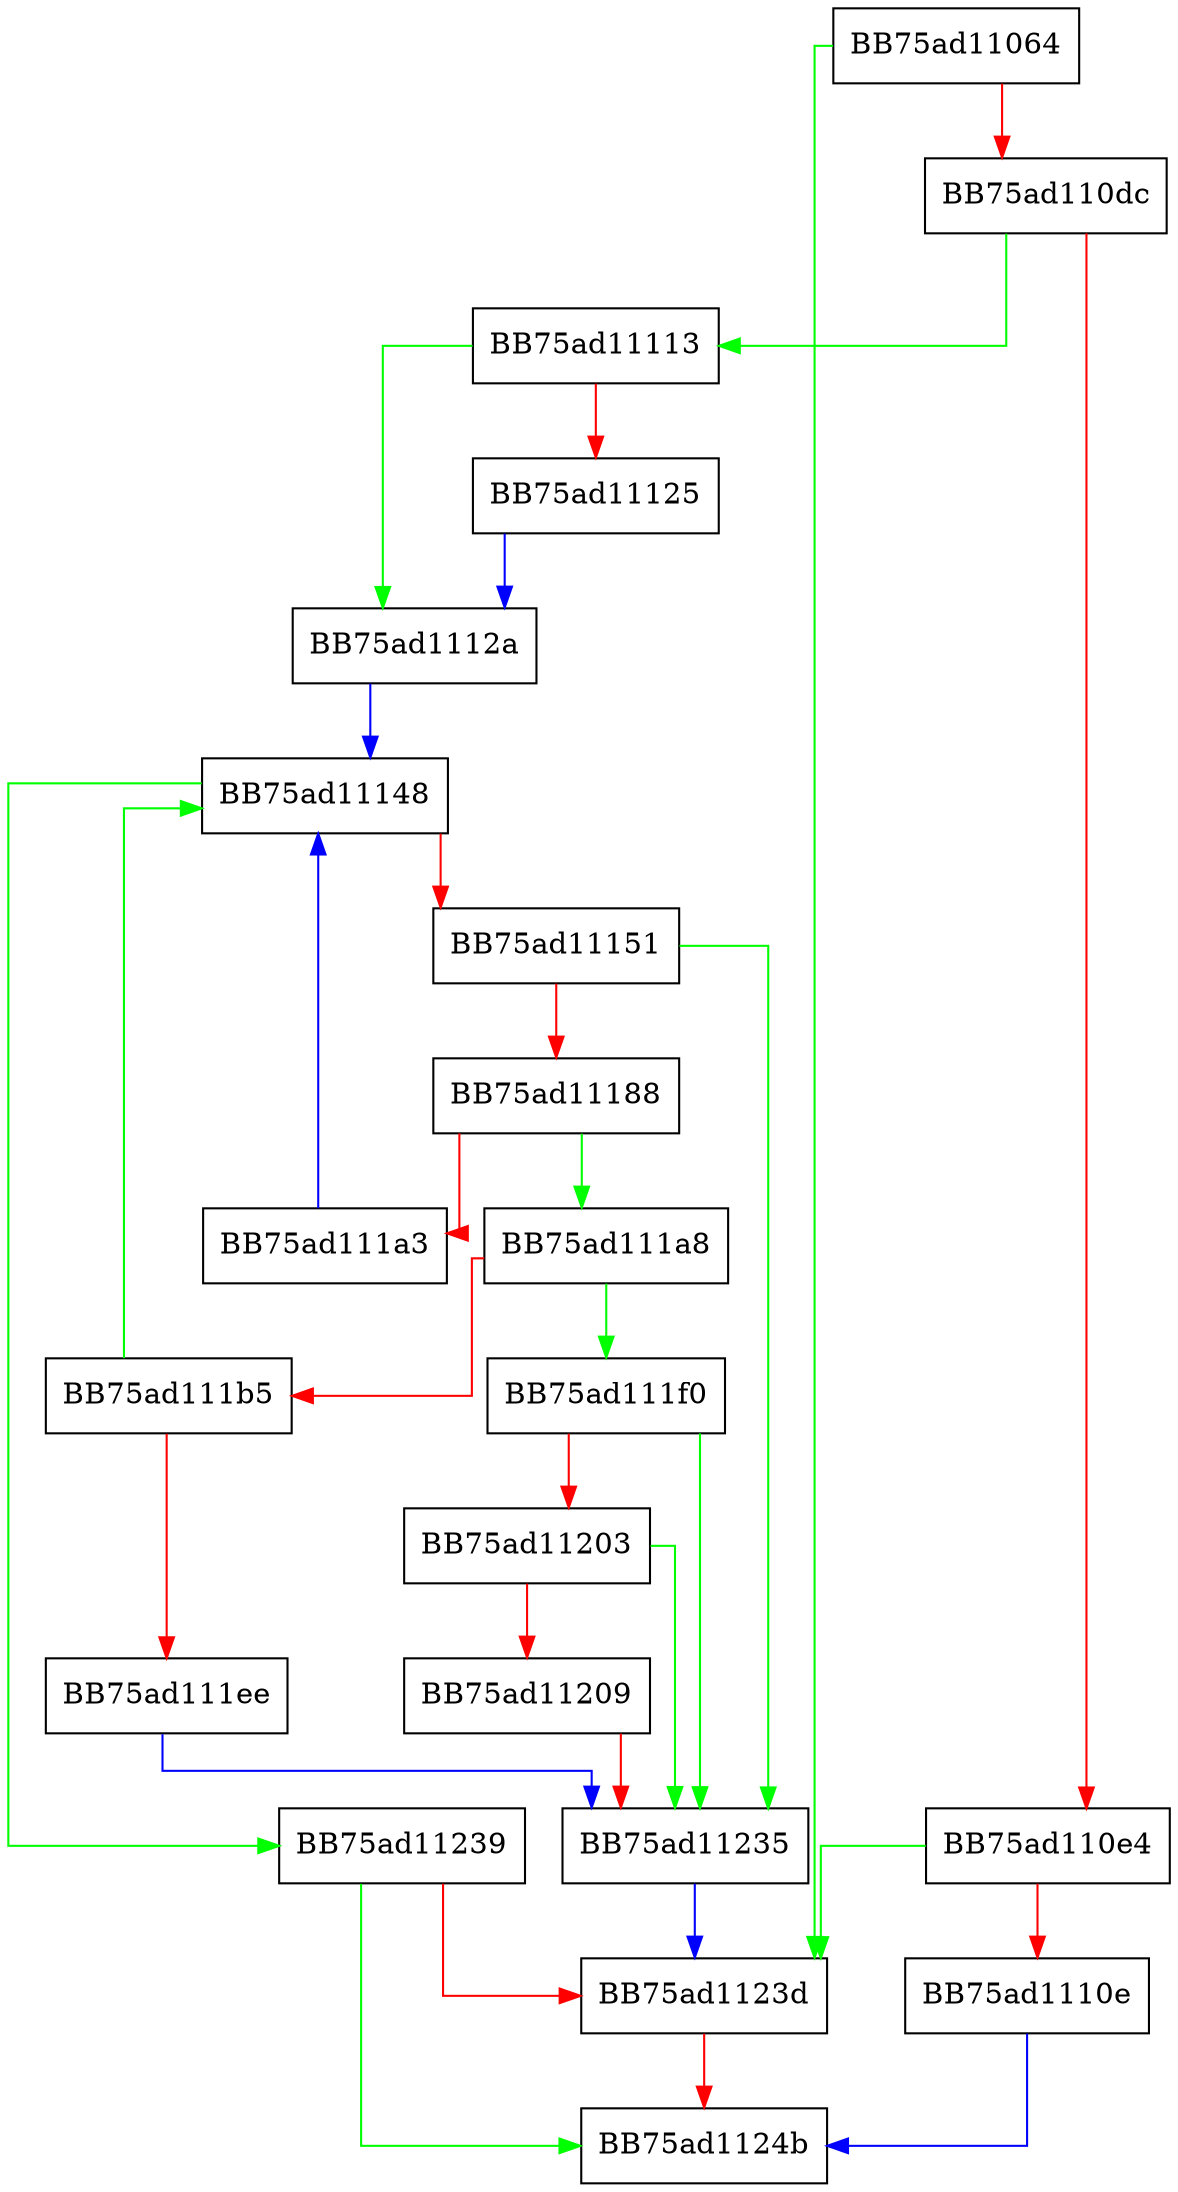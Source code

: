 digraph Decompress {
  node [shape="box"];
  graph [splines=ortho];
  BB75ad11064 -> BB75ad1123d [color="green"];
  BB75ad11064 -> BB75ad110dc [color="red"];
  BB75ad110dc -> BB75ad11113 [color="green"];
  BB75ad110dc -> BB75ad110e4 [color="red"];
  BB75ad110e4 -> BB75ad1123d [color="green"];
  BB75ad110e4 -> BB75ad1110e [color="red"];
  BB75ad1110e -> BB75ad1124b [color="blue"];
  BB75ad11113 -> BB75ad1112a [color="green"];
  BB75ad11113 -> BB75ad11125 [color="red"];
  BB75ad11125 -> BB75ad1112a [color="blue"];
  BB75ad1112a -> BB75ad11148 [color="blue"];
  BB75ad11148 -> BB75ad11239 [color="green"];
  BB75ad11148 -> BB75ad11151 [color="red"];
  BB75ad11151 -> BB75ad11235 [color="green"];
  BB75ad11151 -> BB75ad11188 [color="red"];
  BB75ad11188 -> BB75ad111a8 [color="green"];
  BB75ad11188 -> BB75ad111a3 [color="red"];
  BB75ad111a3 -> BB75ad11148 [color="blue"];
  BB75ad111a8 -> BB75ad111f0 [color="green"];
  BB75ad111a8 -> BB75ad111b5 [color="red"];
  BB75ad111b5 -> BB75ad11148 [color="green"];
  BB75ad111b5 -> BB75ad111ee [color="red"];
  BB75ad111ee -> BB75ad11235 [color="blue"];
  BB75ad111f0 -> BB75ad11235 [color="green"];
  BB75ad111f0 -> BB75ad11203 [color="red"];
  BB75ad11203 -> BB75ad11235 [color="green"];
  BB75ad11203 -> BB75ad11209 [color="red"];
  BB75ad11209 -> BB75ad11235 [color="red"];
  BB75ad11235 -> BB75ad1123d [color="blue"];
  BB75ad11239 -> BB75ad1124b [color="green"];
  BB75ad11239 -> BB75ad1123d [color="red"];
  BB75ad1123d -> BB75ad1124b [color="red"];
}